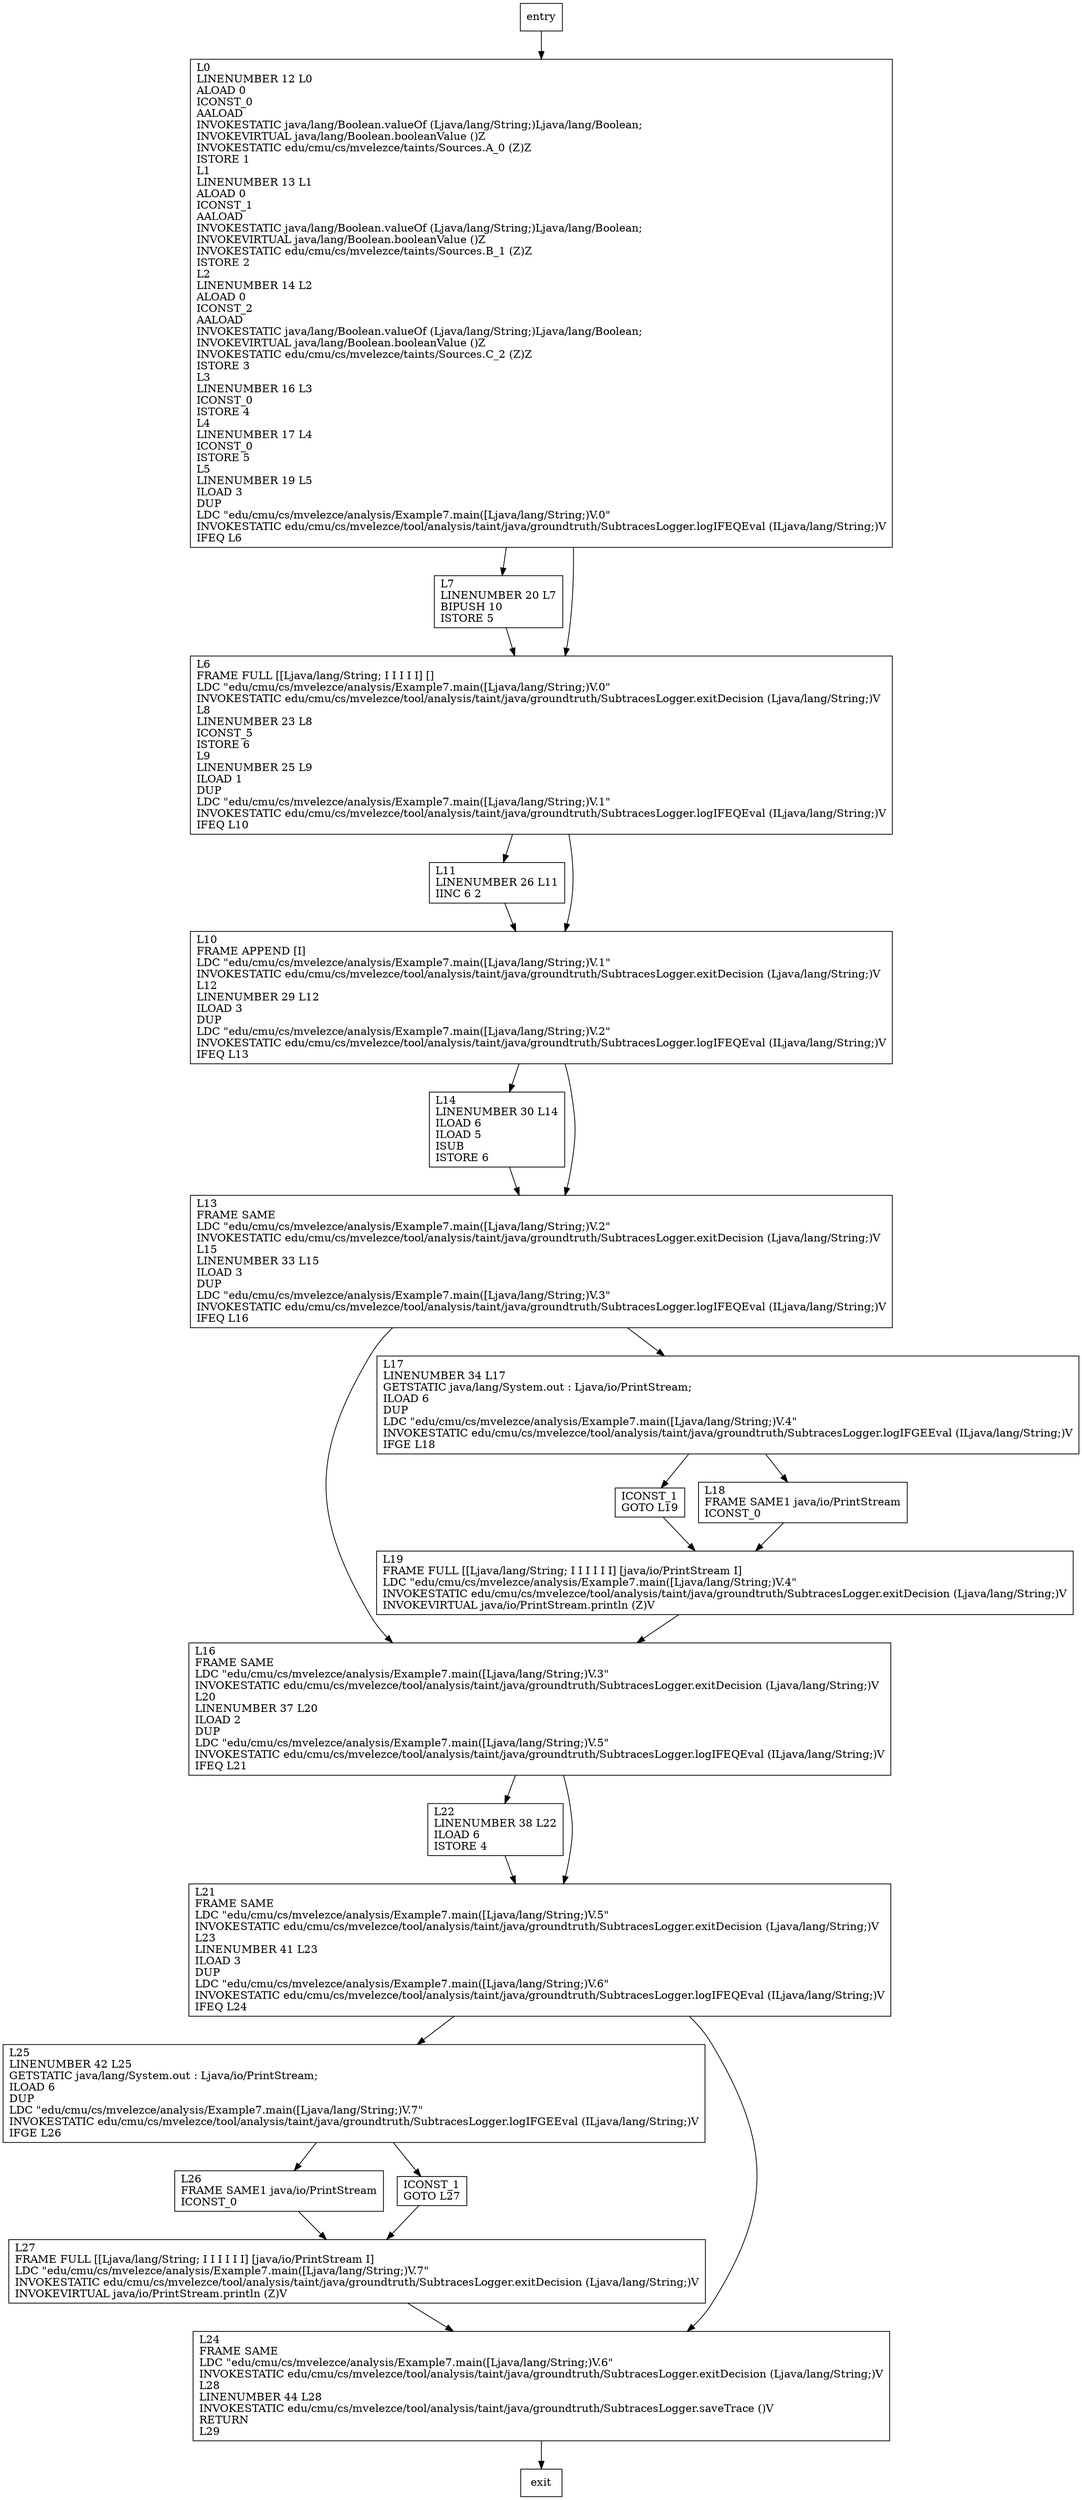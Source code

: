 digraph main {
node [shape=record];
1161564354 [label="L22\lLINENUMBER 38 L22\lILOAD 6\lISTORE 4\l"];
206531931 [label="L21\lFRAME SAME\lLDC \"edu/cmu/cs/mvelezce/analysis/Example7.main([Ljava/lang/String;)V.5\"\lINVOKESTATIC edu/cmu/cs/mvelezce/tool/analysis/taint/java/groundtruth/SubtracesLogger.exitDecision (Ljava/lang/String;)V\lL23\lLINENUMBER 41 L23\lILOAD 3\lDUP\lLDC \"edu/cmu/cs/mvelezce/analysis/Example7.main([Ljava/lang/String;)V.6\"\lINVOKESTATIC edu/cmu/cs/mvelezce/tool/analysis/taint/java/groundtruth/SubtracesLogger.logIFEQEval (ILjava/lang/String;)V\lIFEQ L24\l"];
1277018694 [label="L16\lFRAME SAME\lLDC \"edu/cmu/cs/mvelezce/analysis/Example7.main([Ljava/lang/String;)V.3\"\lINVOKESTATIC edu/cmu/cs/mvelezce/tool/analysis/taint/java/groundtruth/SubtracesLogger.exitDecision (Ljava/lang/String;)V\lL20\lLINENUMBER 37 L20\lILOAD 2\lDUP\lLDC \"edu/cmu/cs/mvelezce/analysis/Example7.main([Ljava/lang/String;)V.5\"\lINVOKESTATIC edu/cmu/cs/mvelezce/tool/analysis/taint/java/groundtruth/SubtracesLogger.logIFEQEval (ILjava/lang/String;)V\lIFEQ L21\l"];
1991619042 [label="L25\lLINENUMBER 42 L25\lGETSTATIC java/lang/System.out : Ljava/io/PrintStream;\lILOAD 6\lDUP\lLDC \"edu/cmu/cs/mvelezce/analysis/Example7.main([Ljava/lang/String;)V.7\"\lINVOKESTATIC edu/cmu/cs/mvelezce/tool/analysis/taint/java/groundtruth/SubtracesLogger.logIFGEEval (ILjava/lang/String;)V\lIFGE L26\l"];
8149631 [label="L11\lLINENUMBER 26 L11\lIINC 6 2\l"];
489163691 [label="L0\lLINENUMBER 12 L0\lALOAD 0\lICONST_0\lAALOAD\lINVOKESTATIC java/lang/Boolean.valueOf (Ljava/lang/String;)Ljava/lang/Boolean;\lINVOKEVIRTUAL java/lang/Boolean.booleanValue ()Z\lINVOKESTATIC edu/cmu/cs/mvelezce/taints/Sources.A_0 (Z)Z\lISTORE 1\lL1\lLINENUMBER 13 L1\lALOAD 0\lICONST_1\lAALOAD\lINVOKESTATIC java/lang/Boolean.valueOf (Ljava/lang/String;)Ljava/lang/Boolean;\lINVOKEVIRTUAL java/lang/Boolean.booleanValue ()Z\lINVOKESTATIC edu/cmu/cs/mvelezce/taints/Sources.B_1 (Z)Z\lISTORE 2\lL2\lLINENUMBER 14 L2\lALOAD 0\lICONST_2\lAALOAD\lINVOKESTATIC java/lang/Boolean.valueOf (Ljava/lang/String;)Ljava/lang/Boolean;\lINVOKEVIRTUAL java/lang/Boolean.booleanValue ()Z\lINVOKESTATIC edu/cmu/cs/mvelezce/taints/Sources.C_2 (Z)Z\lISTORE 3\lL3\lLINENUMBER 16 L3\lICONST_0\lISTORE 4\lL4\lLINENUMBER 17 L4\lICONST_0\lISTORE 5\lL5\lLINENUMBER 19 L5\lILOAD 3\lDUP\lLDC \"edu/cmu/cs/mvelezce/analysis/Example7.main([Ljava/lang/String;)V.0\"\lINVOKESTATIC edu/cmu/cs/mvelezce/tool/analysis/taint/java/groundtruth/SubtracesLogger.logIFEQEval (ILjava/lang/String;)V\lIFEQ L6\l"];
145959342 [label="L24\lFRAME SAME\lLDC \"edu/cmu/cs/mvelezce/analysis/Example7.main([Ljava/lang/String;)V.6\"\lINVOKESTATIC edu/cmu/cs/mvelezce/tool/analysis/taint/java/groundtruth/SubtracesLogger.exitDecision (Ljava/lang/String;)V\lL28\lLINENUMBER 44 L28\lINVOKESTATIC edu/cmu/cs/mvelezce/tool/analysis/taint/java/groundtruth/SubtracesLogger.saveTrace ()V\lRETURN\lL29\l"];
777046609 [label="L14\lLINENUMBER 30 L14\lILOAD 6\lILOAD 5\lISUB\lISTORE 6\l"];
1574206600 [label="L10\lFRAME APPEND [I]\lLDC \"edu/cmu/cs/mvelezce/analysis/Example7.main([Ljava/lang/String;)V.1\"\lINVOKESTATIC edu/cmu/cs/mvelezce/tool/analysis/taint/java/groundtruth/SubtracesLogger.exitDecision (Ljava/lang/String;)V\lL12\lLINENUMBER 29 L12\lILOAD 3\lDUP\lLDC \"edu/cmu/cs/mvelezce/analysis/Example7.main([Ljava/lang/String;)V.2\"\lINVOKESTATIC edu/cmu/cs/mvelezce/tool/analysis/taint/java/groundtruth/SubtracesLogger.logIFEQEval (ILjava/lang/String;)V\lIFEQ L13\l"];
844355441 [label="L17\lLINENUMBER 34 L17\lGETSTATIC java/lang/System.out : Ljava/io/PrintStream;\lILOAD 6\lDUP\lLDC \"edu/cmu/cs/mvelezce/analysis/Example7.main([Ljava/lang/String;)V.4\"\lINVOKESTATIC edu/cmu/cs/mvelezce/tool/analysis/taint/java/groundtruth/SubtracesLogger.logIFGEEval (ILjava/lang/String;)V\lIFGE L18\l"];
44442500 [label="ICONST_1\lGOTO L19\l"];
546037348 [label="L19\lFRAME FULL [[Ljava/lang/String; I I I I I I] [java/io/PrintStream I]\lLDC \"edu/cmu/cs/mvelezce/analysis/Example7.main([Ljava/lang/String;)V.4\"\lINVOKESTATIC edu/cmu/cs/mvelezce/tool/analysis/taint/java/groundtruth/SubtracesLogger.exitDecision (Ljava/lang/String;)V\lINVOKEVIRTUAL java/io/PrintStream.println (Z)V\l"];
2145495126 [label="L26\lFRAME SAME1 java/io/PrintStream\lICONST_0\l"];
545724445 [label="L13\lFRAME SAME\lLDC \"edu/cmu/cs/mvelezce/analysis/Example7.main([Ljava/lang/String;)V.2\"\lINVOKESTATIC edu/cmu/cs/mvelezce/tool/analysis/taint/java/groundtruth/SubtracesLogger.exitDecision (Ljava/lang/String;)V\lL15\lLINENUMBER 33 L15\lILOAD 3\lDUP\lLDC \"edu/cmu/cs/mvelezce/analysis/Example7.main([Ljava/lang/String;)V.3\"\lINVOKESTATIC edu/cmu/cs/mvelezce/tool/analysis/taint/java/groundtruth/SubtracesLogger.logIFEQEval (ILjava/lang/String;)V\lIFEQ L16\l"];
705459926 [label="L18\lFRAME SAME1 java/io/PrintStream\lICONST_0\l"];
1956717054 [label="L7\lLINENUMBER 20 L7\lBIPUSH 10\lISTORE 5\l"];
308516691 [label="L6\lFRAME FULL [[Ljava/lang/String; I I I I I] []\lLDC \"edu/cmu/cs/mvelezce/analysis/Example7.main([Ljava/lang/String;)V.0\"\lINVOKESTATIC edu/cmu/cs/mvelezce/tool/analysis/taint/java/groundtruth/SubtracesLogger.exitDecision (Ljava/lang/String;)V\lL8\lLINENUMBER 23 L8\lICONST_5\lISTORE 6\lL9\lLINENUMBER 25 L9\lILOAD 1\lDUP\lLDC \"edu/cmu/cs/mvelezce/analysis/Example7.main([Ljava/lang/String;)V.1\"\lINVOKESTATIC edu/cmu/cs/mvelezce/tool/analysis/taint/java/groundtruth/SubtracesLogger.logIFEQEval (ILjava/lang/String;)V\lIFEQ L10\l"];
1518210408 [label="ICONST_1\lGOTO L27\l"];
18845028 [label="L27\lFRAME FULL [[Ljava/lang/String; I I I I I I] [java/io/PrintStream I]\lLDC \"edu/cmu/cs/mvelezce/analysis/Example7.main([Ljava/lang/String;)V.7\"\lINVOKESTATIC edu/cmu/cs/mvelezce/tool/analysis/taint/java/groundtruth/SubtracesLogger.exitDecision (Ljava/lang/String;)V\lINVOKEVIRTUAL java/io/PrintStream.println (Z)V\l"];
entry;
exit;
1161564354 -> 206531931;
206531931 -> 1991619042;
206531931 -> 145959342;
1277018694 -> 1161564354;
1277018694 -> 206531931;
1991619042 -> 2145495126;
1991619042 -> 1518210408;
8149631 -> 1574206600;
489163691 -> 1956717054;
489163691 -> 308516691;
145959342 -> exit;
777046609 -> 545724445;
entry -> 489163691;
1574206600 -> 545724445;
1574206600 -> 777046609;
844355441 -> 44442500;
844355441 -> 705459926;
44442500 -> 546037348;
546037348 -> 1277018694;
2145495126 -> 18845028;
545724445 -> 1277018694;
545724445 -> 844355441;
705459926 -> 546037348;
1956717054 -> 308516691;
308516691 -> 1574206600;
308516691 -> 8149631;
1518210408 -> 18845028;
18845028 -> 145959342;
}

